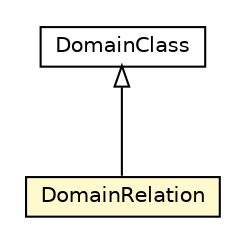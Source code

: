 #!/usr/local/bin/dot
#
# Class diagram 
# Generated by UMLGraph version 5.1 (http://www.umlgraph.org/)
#

digraph G {
	edge [fontname="Helvetica",fontsize=10,labelfontname="Helvetica",labelfontsize=10];
	node [fontname="Helvetica",fontsize=10,shape=plaintext];
	nodesep=0.25;
	ranksep=0.5;
	// pt.ist.fenixframework.dml.DomainClass
	c26366 [label=<<table title="pt.ist.fenixframework.dml.DomainClass" border="0" cellborder="1" cellspacing="0" cellpadding="2" port="p" href="./DomainClass.html">
		<tr><td><table border="0" cellspacing="0" cellpadding="1">
<tr><td align="center" balign="center"> DomainClass </td></tr>
		</table></td></tr>
		</table>>, fontname="Helvetica", fontcolor="black", fontsize=10.0];
	// pt.ist.fenixframework.dml.DomainRelation
	c26386 [label=<<table title="pt.ist.fenixframework.dml.DomainRelation" border="0" cellborder="1" cellspacing="0" cellpadding="2" port="p" bgcolor="lemonChiffon" href="./DomainRelation.html">
		<tr><td><table border="0" cellspacing="0" cellpadding="1">
<tr><td align="center" balign="center"> DomainRelation </td></tr>
		</table></td></tr>
		</table>>, fontname="Helvetica", fontcolor="black", fontsize=10.0];
	//pt.ist.fenixframework.dml.DomainRelation extends pt.ist.fenixframework.dml.DomainClass
	c26366:p -> c26386:p [dir=back,arrowtail=empty];
}

